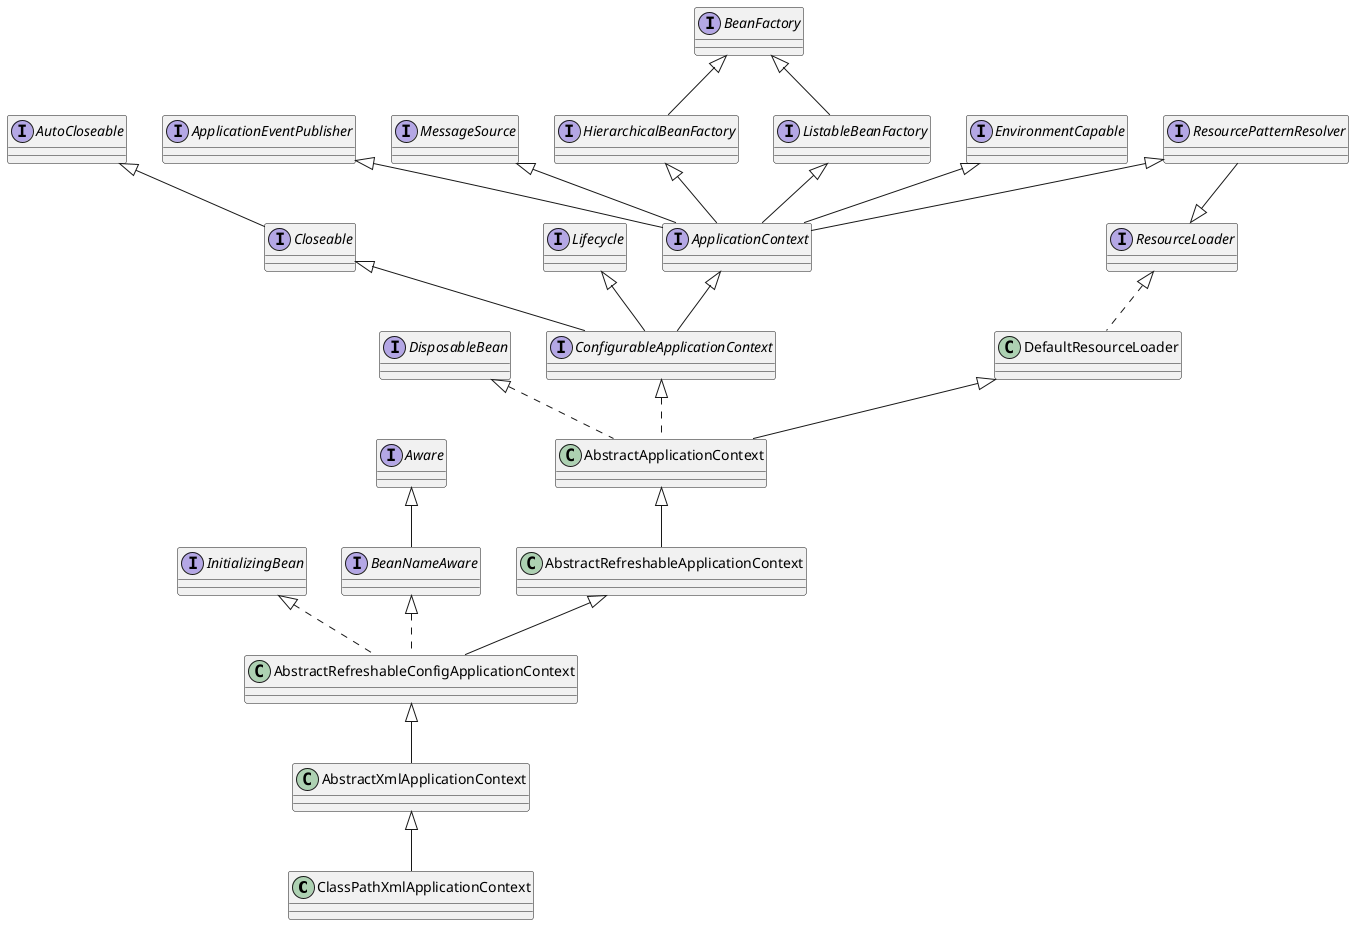 @startuml

class ClassPathXmlApplicationContext
class AbstractXmlApplicationContext
ClassPathXmlApplicationContext -up-|>AbstractXmlApplicationContext

class AbstractRefreshableConfigApplicationContext
AbstractXmlApplicationContext -up-|>AbstractRefreshableConfigApplicationContext

class AbstractRefreshableApplicationContext
AbstractRefreshableConfigApplicationContext -up-|>AbstractRefreshableApplicationContext

interface BeanNameAware
interface InitializingBean
AbstractRefreshableConfigApplicationContext .up.|>BeanNameAware
AbstractRefreshableConfigApplicationContext .up.|>InitializingBean

interface Aware
BeanNameAware -up-|>Aware

class AbstractApplicationContext
AbstractRefreshableApplicationContext -up-|>AbstractApplicationContext

class DefaultResourceLoader
AbstractApplicationContext -up-|>DefaultResourceLoader

interface ConfigurableApplicationContext
interface DisposableBean
AbstractApplicationContext .up.|>ConfigurableApplicationContext
AbstractApplicationContext .up.|>DisposableBean

interface ResourceLoader
DefaultResourceLoader .up.|>ResourceLoader

interface ApplicationContext
interface Lifecycle
interface Closeable
ConfigurableApplicationContext -up-|>ApplicationContext
ConfigurableApplicationContext -up-|>Lifecycle
ConfigurableApplicationContext -up-|>Closeable

interface AutoCloseable
Closeable -up-|>AutoCloseable

interface EnvironmentCapable
interface ListableBeanFactory
interface HierarchicalBeanFactory
interface MessageSource
interface ApplicationEventPublisher
interface ResourcePatternResolver
ApplicationContext -up-|>EnvironmentCapable
ApplicationContext -up-|>ListableBeanFactory
ApplicationContext -up-|>HierarchicalBeanFactory
ApplicationContext -up-|>MessageSource
ApplicationContext -up-|>ApplicationEventPublisher
ApplicationContext -up-|>ResourcePatternResolver

interface BeanFactory
ListableBeanFactory -up-|>BeanFactory
HierarchicalBeanFactory -up-|>BeanFactory
ResourcePatternResolver -down-|>ResourceLoader

@enduml